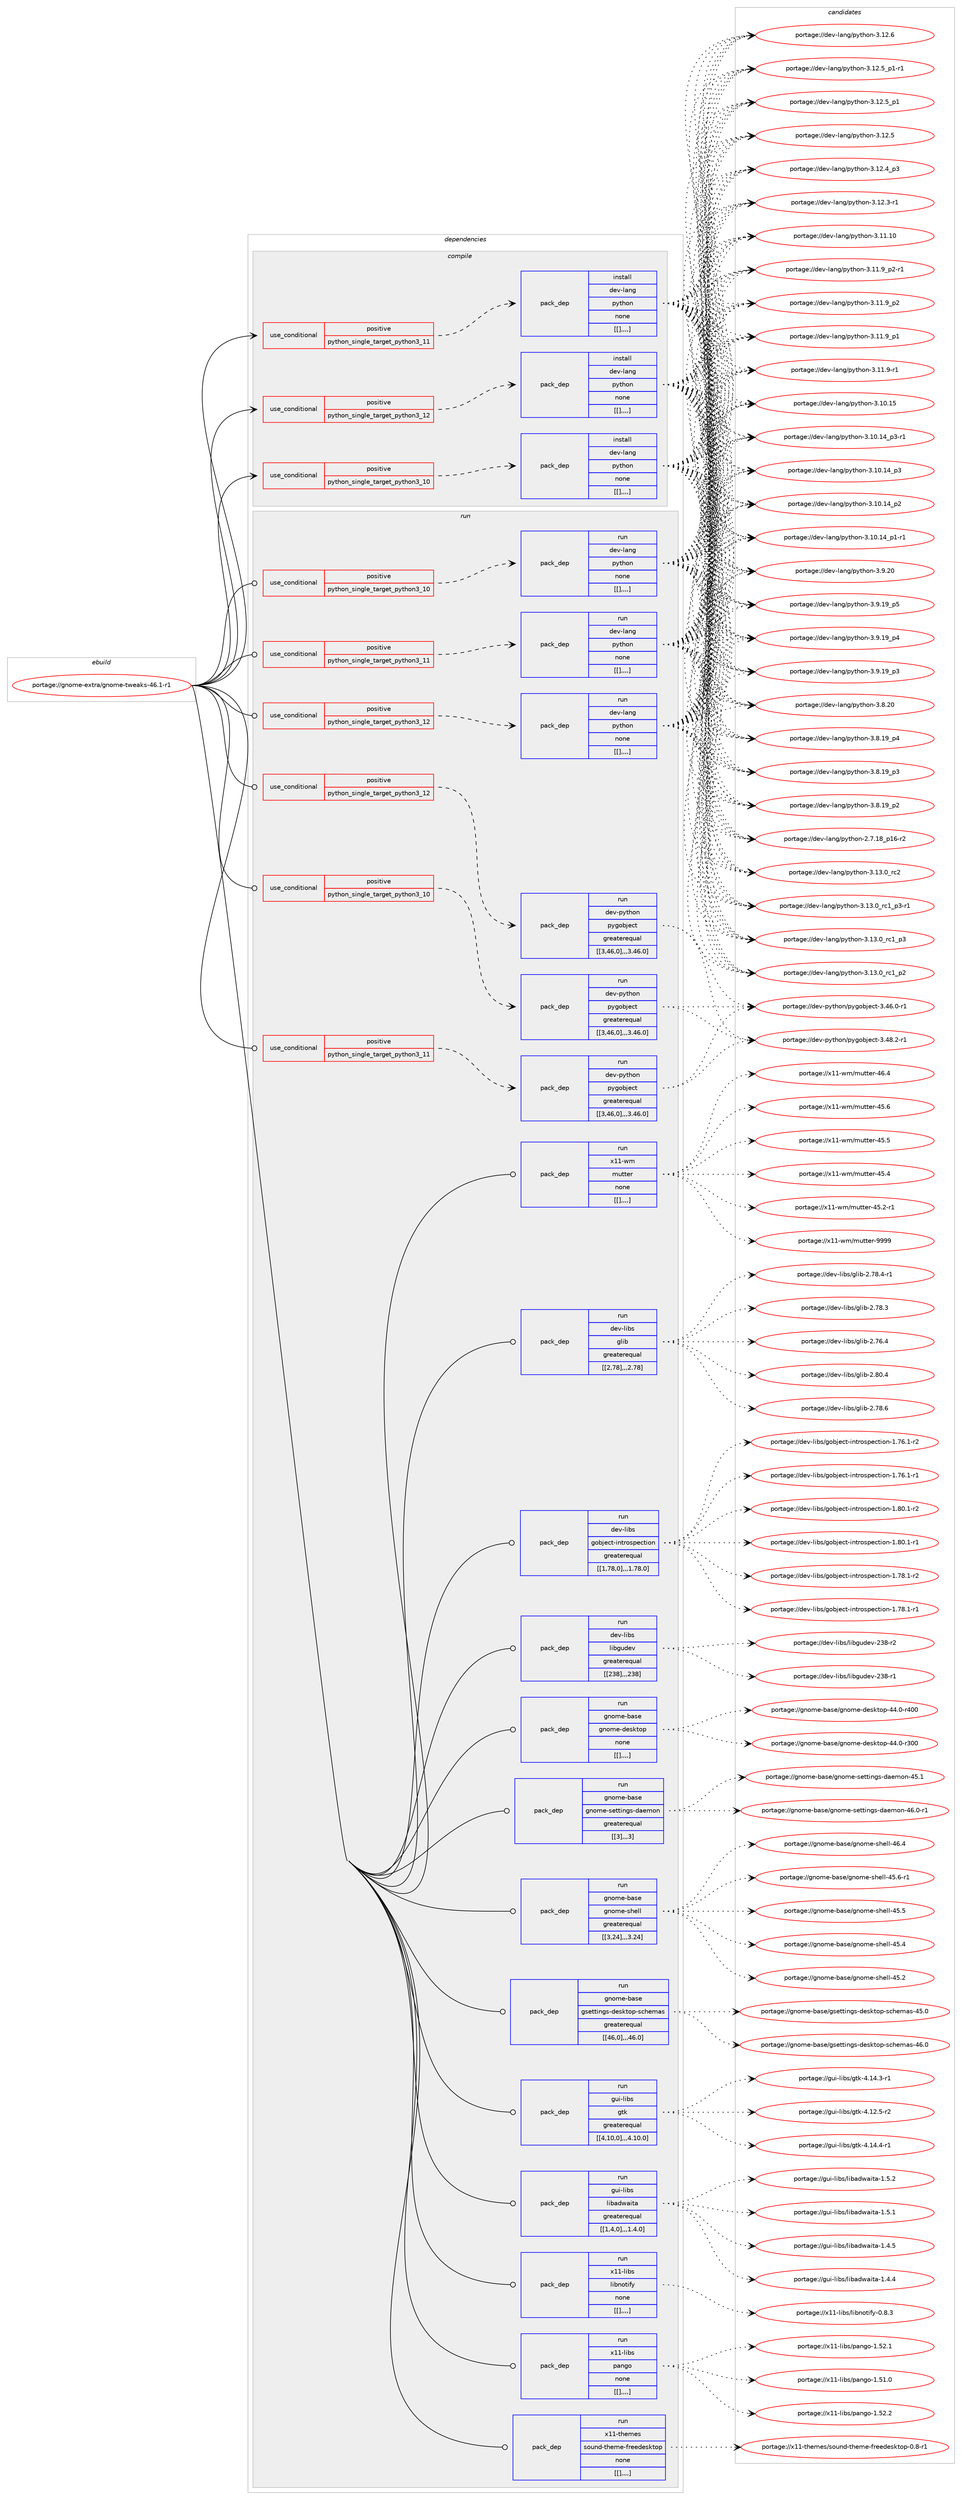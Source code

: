 digraph prolog {

# *************
# Graph options
# *************

newrank=true;
concentrate=true;
compound=true;
graph [rankdir=LR,fontname=Helvetica,fontsize=10,ranksep=1.5];#, ranksep=2.5, nodesep=0.2];
edge  [arrowhead=vee];
node  [fontname=Helvetica,fontsize=10];

# **********
# The ebuild
# **********

subgraph cluster_leftcol {
color=gray;
label=<<i>ebuild</i>>;
id [label="portage://gnome-extra/gnome-tweaks-46.1-r1", color=red, width=4, href="../gnome-extra/gnome-tweaks-46.1-r1.svg"];
}

# ****************
# The dependencies
# ****************

subgraph cluster_midcol {
color=gray;
label=<<i>dependencies</i>>;
subgraph cluster_compile {
fillcolor="#eeeeee";
style=filled;
label=<<i>compile</i>>;
subgraph cond67722 {
dependency244753 [label=<<TABLE BORDER="0" CELLBORDER="1" CELLSPACING="0" CELLPADDING="4"><TR><TD ROWSPAN="3" CELLPADDING="10">use_conditional</TD></TR><TR><TD>positive</TD></TR><TR><TD>python_single_target_python3_10</TD></TR></TABLE>>, shape=none, color=red];
subgraph pack175512 {
dependency244754 [label=<<TABLE BORDER="0" CELLBORDER="1" CELLSPACING="0" CELLPADDING="4" WIDTH="220"><TR><TD ROWSPAN="6" CELLPADDING="30">pack_dep</TD></TR><TR><TD WIDTH="110">install</TD></TR><TR><TD>dev-lang</TD></TR><TR><TD>python</TD></TR><TR><TD>none</TD></TR><TR><TD>[[],,,,]</TD></TR></TABLE>>, shape=none, color=blue];
}
dependency244753:e -> dependency244754:w [weight=20,style="dashed",arrowhead="vee"];
}
id:e -> dependency244753:w [weight=20,style="solid",arrowhead="vee"];
subgraph cond67723 {
dependency244755 [label=<<TABLE BORDER="0" CELLBORDER="1" CELLSPACING="0" CELLPADDING="4"><TR><TD ROWSPAN="3" CELLPADDING="10">use_conditional</TD></TR><TR><TD>positive</TD></TR><TR><TD>python_single_target_python3_11</TD></TR></TABLE>>, shape=none, color=red];
subgraph pack175513 {
dependency244756 [label=<<TABLE BORDER="0" CELLBORDER="1" CELLSPACING="0" CELLPADDING="4" WIDTH="220"><TR><TD ROWSPAN="6" CELLPADDING="30">pack_dep</TD></TR><TR><TD WIDTH="110">install</TD></TR><TR><TD>dev-lang</TD></TR><TR><TD>python</TD></TR><TR><TD>none</TD></TR><TR><TD>[[],,,,]</TD></TR></TABLE>>, shape=none, color=blue];
}
dependency244755:e -> dependency244756:w [weight=20,style="dashed",arrowhead="vee"];
}
id:e -> dependency244755:w [weight=20,style="solid",arrowhead="vee"];
subgraph cond67724 {
dependency244757 [label=<<TABLE BORDER="0" CELLBORDER="1" CELLSPACING="0" CELLPADDING="4"><TR><TD ROWSPAN="3" CELLPADDING="10">use_conditional</TD></TR><TR><TD>positive</TD></TR><TR><TD>python_single_target_python3_12</TD></TR></TABLE>>, shape=none, color=red];
subgraph pack175514 {
dependency244758 [label=<<TABLE BORDER="0" CELLBORDER="1" CELLSPACING="0" CELLPADDING="4" WIDTH="220"><TR><TD ROWSPAN="6" CELLPADDING="30">pack_dep</TD></TR><TR><TD WIDTH="110">install</TD></TR><TR><TD>dev-lang</TD></TR><TR><TD>python</TD></TR><TR><TD>none</TD></TR><TR><TD>[[],,,,]</TD></TR></TABLE>>, shape=none, color=blue];
}
dependency244757:e -> dependency244758:w [weight=20,style="dashed",arrowhead="vee"];
}
id:e -> dependency244757:w [weight=20,style="solid",arrowhead="vee"];
}
subgraph cluster_compileandrun {
fillcolor="#eeeeee";
style=filled;
label=<<i>compile and run</i>>;
}
subgraph cluster_run {
fillcolor="#eeeeee";
style=filled;
label=<<i>run</i>>;
subgraph cond67725 {
dependency244759 [label=<<TABLE BORDER="0" CELLBORDER="1" CELLSPACING="0" CELLPADDING="4"><TR><TD ROWSPAN="3" CELLPADDING="10">use_conditional</TD></TR><TR><TD>positive</TD></TR><TR><TD>python_single_target_python3_10</TD></TR></TABLE>>, shape=none, color=red];
subgraph pack175515 {
dependency244760 [label=<<TABLE BORDER="0" CELLBORDER="1" CELLSPACING="0" CELLPADDING="4" WIDTH="220"><TR><TD ROWSPAN="6" CELLPADDING="30">pack_dep</TD></TR><TR><TD WIDTH="110">run</TD></TR><TR><TD>dev-lang</TD></TR><TR><TD>python</TD></TR><TR><TD>none</TD></TR><TR><TD>[[],,,,]</TD></TR></TABLE>>, shape=none, color=blue];
}
dependency244759:e -> dependency244760:w [weight=20,style="dashed",arrowhead="vee"];
}
id:e -> dependency244759:w [weight=20,style="solid",arrowhead="odot"];
subgraph cond67726 {
dependency244761 [label=<<TABLE BORDER="0" CELLBORDER="1" CELLSPACING="0" CELLPADDING="4"><TR><TD ROWSPAN="3" CELLPADDING="10">use_conditional</TD></TR><TR><TD>positive</TD></TR><TR><TD>python_single_target_python3_10</TD></TR></TABLE>>, shape=none, color=red];
subgraph pack175516 {
dependency244762 [label=<<TABLE BORDER="0" CELLBORDER="1" CELLSPACING="0" CELLPADDING="4" WIDTH="220"><TR><TD ROWSPAN="6" CELLPADDING="30">pack_dep</TD></TR><TR><TD WIDTH="110">run</TD></TR><TR><TD>dev-python</TD></TR><TR><TD>pygobject</TD></TR><TR><TD>greaterequal</TD></TR><TR><TD>[[3,46,0],,,3.46.0]</TD></TR></TABLE>>, shape=none, color=blue];
}
dependency244761:e -> dependency244762:w [weight=20,style="dashed",arrowhead="vee"];
}
id:e -> dependency244761:w [weight=20,style="solid",arrowhead="odot"];
subgraph cond67727 {
dependency244763 [label=<<TABLE BORDER="0" CELLBORDER="1" CELLSPACING="0" CELLPADDING="4"><TR><TD ROWSPAN="3" CELLPADDING="10">use_conditional</TD></TR><TR><TD>positive</TD></TR><TR><TD>python_single_target_python3_11</TD></TR></TABLE>>, shape=none, color=red];
subgraph pack175517 {
dependency244764 [label=<<TABLE BORDER="0" CELLBORDER="1" CELLSPACING="0" CELLPADDING="4" WIDTH="220"><TR><TD ROWSPAN="6" CELLPADDING="30">pack_dep</TD></TR><TR><TD WIDTH="110">run</TD></TR><TR><TD>dev-lang</TD></TR><TR><TD>python</TD></TR><TR><TD>none</TD></TR><TR><TD>[[],,,,]</TD></TR></TABLE>>, shape=none, color=blue];
}
dependency244763:e -> dependency244764:w [weight=20,style="dashed",arrowhead="vee"];
}
id:e -> dependency244763:w [weight=20,style="solid",arrowhead="odot"];
subgraph cond67728 {
dependency244765 [label=<<TABLE BORDER="0" CELLBORDER="1" CELLSPACING="0" CELLPADDING="4"><TR><TD ROWSPAN="3" CELLPADDING="10">use_conditional</TD></TR><TR><TD>positive</TD></TR><TR><TD>python_single_target_python3_11</TD></TR></TABLE>>, shape=none, color=red];
subgraph pack175518 {
dependency244766 [label=<<TABLE BORDER="0" CELLBORDER="1" CELLSPACING="0" CELLPADDING="4" WIDTH="220"><TR><TD ROWSPAN="6" CELLPADDING="30">pack_dep</TD></TR><TR><TD WIDTH="110">run</TD></TR><TR><TD>dev-python</TD></TR><TR><TD>pygobject</TD></TR><TR><TD>greaterequal</TD></TR><TR><TD>[[3,46,0],,,3.46.0]</TD></TR></TABLE>>, shape=none, color=blue];
}
dependency244765:e -> dependency244766:w [weight=20,style="dashed",arrowhead="vee"];
}
id:e -> dependency244765:w [weight=20,style="solid",arrowhead="odot"];
subgraph cond67729 {
dependency244767 [label=<<TABLE BORDER="0" CELLBORDER="1" CELLSPACING="0" CELLPADDING="4"><TR><TD ROWSPAN="3" CELLPADDING="10">use_conditional</TD></TR><TR><TD>positive</TD></TR><TR><TD>python_single_target_python3_12</TD></TR></TABLE>>, shape=none, color=red];
subgraph pack175519 {
dependency244768 [label=<<TABLE BORDER="0" CELLBORDER="1" CELLSPACING="0" CELLPADDING="4" WIDTH="220"><TR><TD ROWSPAN="6" CELLPADDING="30">pack_dep</TD></TR><TR><TD WIDTH="110">run</TD></TR><TR><TD>dev-lang</TD></TR><TR><TD>python</TD></TR><TR><TD>none</TD></TR><TR><TD>[[],,,,]</TD></TR></TABLE>>, shape=none, color=blue];
}
dependency244767:e -> dependency244768:w [weight=20,style="dashed",arrowhead="vee"];
}
id:e -> dependency244767:w [weight=20,style="solid",arrowhead="odot"];
subgraph cond67730 {
dependency244769 [label=<<TABLE BORDER="0" CELLBORDER="1" CELLSPACING="0" CELLPADDING="4"><TR><TD ROWSPAN="3" CELLPADDING="10">use_conditional</TD></TR><TR><TD>positive</TD></TR><TR><TD>python_single_target_python3_12</TD></TR></TABLE>>, shape=none, color=red];
subgraph pack175520 {
dependency244770 [label=<<TABLE BORDER="0" CELLBORDER="1" CELLSPACING="0" CELLPADDING="4" WIDTH="220"><TR><TD ROWSPAN="6" CELLPADDING="30">pack_dep</TD></TR><TR><TD WIDTH="110">run</TD></TR><TR><TD>dev-python</TD></TR><TR><TD>pygobject</TD></TR><TR><TD>greaterequal</TD></TR><TR><TD>[[3,46,0],,,3.46.0]</TD></TR></TABLE>>, shape=none, color=blue];
}
dependency244769:e -> dependency244770:w [weight=20,style="dashed",arrowhead="vee"];
}
id:e -> dependency244769:w [weight=20,style="solid",arrowhead="odot"];
subgraph pack175521 {
dependency244771 [label=<<TABLE BORDER="0" CELLBORDER="1" CELLSPACING="0" CELLPADDING="4" WIDTH="220"><TR><TD ROWSPAN="6" CELLPADDING="30">pack_dep</TD></TR><TR><TD WIDTH="110">run</TD></TR><TR><TD>dev-libs</TD></TR><TR><TD>glib</TD></TR><TR><TD>greaterequal</TD></TR><TR><TD>[[2,78],,,2.78]</TD></TR></TABLE>>, shape=none, color=blue];
}
id:e -> dependency244771:w [weight=20,style="solid",arrowhead="odot"];
subgraph pack175522 {
dependency244772 [label=<<TABLE BORDER="0" CELLBORDER="1" CELLSPACING="0" CELLPADDING="4" WIDTH="220"><TR><TD ROWSPAN="6" CELLPADDING="30">pack_dep</TD></TR><TR><TD WIDTH="110">run</TD></TR><TR><TD>dev-libs</TD></TR><TR><TD>gobject-introspection</TD></TR><TR><TD>greaterequal</TD></TR><TR><TD>[[1,78,0],,,1.78.0]</TD></TR></TABLE>>, shape=none, color=blue];
}
id:e -> dependency244772:w [weight=20,style="solid",arrowhead="odot"];
subgraph pack175523 {
dependency244773 [label=<<TABLE BORDER="0" CELLBORDER="1" CELLSPACING="0" CELLPADDING="4" WIDTH="220"><TR><TD ROWSPAN="6" CELLPADDING="30">pack_dep</TD></TR><TR><TD WIDTH="110">run</TD></TR><TR><TD>dev-libs</TD></TR><TR><TD>libgudev</TD></TR><TR><TD>greaterequal</TD></TR><TR><TD>[[238],,,238]</TD></TR></TABLE>>, shape=none, color=blue];
}
id:e -> dependency244773:w [weight=20,style="solid",arrowhead="odot"];
subgraph pack175524 {
dependency244774 [label=<<TABLE BORDER="0" CELLBORDER="1" CELLSPACING="0" CELLPADDING="4" WIDTH="220"><TR><TD ROWSPAN="6" CELLPADDING="30">pack_dep</TD></TR><TR><TD WIDTH="110">run</TD></TR><TR><TD>gnome-base</TD></TR><TR><TD>gnome-desktop</TD></TR><TR><TD>none</TD></TR><TR><TD>[[],,,,]</TD></TR></TABLE>>, shape=none, color=blue];
}
id:e -> dependency244774:w [weight=20,style="solid",arrowhead="odot"];
subgraph pack175525 {
dependency244775 [label=<<TABLE BORDER="0" CELLBORDER="1" CELLSPACING="0" CELLPADDING="4" WIDTH="220"><TR><TD ROWSPAN="6" CELLPADDING="30">pack_dep</TD></TR><TR><TD WIDTH="110">run</TD></TR><TR><TD>gnome-base</TD></TR><TR><TD>gnome-settings-daemon</TD></TR><TR><TD>greaterequal</TD></TR><TR><TD>[[3],,,3]</TD></TR></TABLE>>, shape=none, color=blue];
}
id:e -> dependency244775:w [weight=20,style="solid",arrowhead="odot"];
subgraph pack175526 {
dependency244776 [label=<<TABLE BORDER="0" CELLBORDER="1" CELLSPACING="0" CELLPADDING="4" WIDTH="220"><TR><TD ROWSPAN="6" CELLPADDING="30">pack_dep</TD></TR><TR><TD WIDTH="110">run</TD></TR><TR><TD>gnome-base</TD></TR><TR><TD>gnome-shell</TD></TR><TR><TD>greaterequal</TD></TR><TR><TD>[[3,24],,,3.24]</TD></TR></TABLE>>, shape=none, color=blue];
}
id:e -> dependency244776:w [weight=20,style="solid",arrowhead="odot"];
subgraph pack175527 {
dependency244777 [label=<<TABLE BORDER="0" CELLBORDER="1" CELLSPACING="0" CELLPADDING="4" WIDTH="220"><TR><TD ROWSPAN="6" CELLPADDING="30">pack_dep</TD></TR><TR><TD WIDTH="110">run</TD></TR><TR><TD>gnome-base</TD></TR><TR><TD>gsettings-desktop-schemas</TD></TR><TR><TD>greaterequal</TD></TR><TR><TD>[[46,0],,,46.0]</TD></TR></TABLE>>, shape=none, color=blue];
}
id:e -> dependency244777:w [weight=20,style="solid",arrowhead="odot"];
subgraph pack175528 {
dependency244778 [label=<<TABLE BORDER="0" CELLBORDER="1" CELLSPACING="0" CELLPADDING="4" WIDTH="220"><TR><TD ROWSPAN="6" CELLPADDING="30">pack_dep</TD></TR><TR><TD WIDTH="110">run</TD></TR><TR><TD>gui-libs</TD></TR><TR><TD>gtk</TD></TR><TR><TD>greaterequal</TD></TR><TR><TD>[[4,10,0],,,4.10.0]</TD></TR></TABLE>>, shape=none, color=blue];
}
id:e -> dependency244778:w [weight=20,style="solid",arrowhead="odot"];
subgraph pack175529 {
dependency244779 [label=<<TABLE BORDER="0" CELLBORDER="1" CELLSPACING="0" CELLPADDING="4" WIDTH="220"><TR><TD ROWSPAN="6" CELLPADDING="30">pack_dep</TD></TR><TR><TD WIDTH="110">run</TD></TR><TR><TD>gui-libs</TD></TR><TR><TD>libadwaita</TD></TR><TR><TD>greaterequal</TD></TR><TR><TD>[[1,4,0],,,1.4.0]</TD></TR></TABLE>>, shape=none, color=blue];
}
id:e -> dependency244779:w [weight=20,style="solid",arrowhead="odot"];
subgraph pack175530 {
dependency244780 [label=<<TABLE BORDER="0" CELLBORDER="1" CELLSPACING="0" CELLPADDING="4" WIDTH="220"><TR><TD ROWSPAN="6" CELLPADDING="30">pack_dep</TD></TR><TR><TD WIDTH="110">run</TD></TR><TR><TD>x11-libs</TD></TR><TR><TD>libnotify</TD></TR><TR><TD>none</TD></TR><TR><TD>[[],,,,]</TD></TR></TABLE>>, shape=none, color=blue];
}
id:e -> dependency244780:w [weight=20,style="solid",arrowhead="odot"];
subgraph pack175531 {
dependency244781 [label=<<TABLE BORDER="0" CELLBORDER="1" CELLSPACING="0" CELLPADDING="4" WIDTH="220"><TR><TD ROWSPAN="6" CELLPADDING="30">pack_dep</TD></TR><TR><TD WIDTH="110">run</TD></TR><TR><TD>x11-libs</TD></TR><TR><TD>pango</TD></TR><TR><TD>none</TD></TR><TR><TD>[[],,,,]</TD></TR></TABLE>>, shape=none, color=blue];
}
id:e -> dependency244781:w [weight=20,style="solid",arrowhead="odot"];
subgraph pack175532 {
dependency244782 [label=<<TABLE BORDER="0" CELLBORDER="1" CELLSPACING="0" CELLPADDING="4" WIDTH="220"><TR><TD ROWSPAN="6" CELLPADDING="30">pack_dep</TD></TR><TR><TD WIDTH="110">run</TD></TR><TR><TD>x11-themes</TD></TR><TR><TD>sound-theme-freedesktop</TD></TR><TR><TD>none</TD></TR><TR><TD>[[],,,,]</TD></TR></TABLE>>, shape=none, color=blue];
}
id:e -> dependency244782:w [weight=20,style="solid",arrowhead="odot"];
subgraph pack175533 {
dependency244783 [label=<<TABLE BORDER="0" CELLBORDER="1" CELLSPACING="0" CELLPADDING="4" WIDTH="220"><TR><TD ROWSPAN="6" CELLPADDING="30">pack_dep</TD></TR><TR><TD WIDTH="110">run</TD></TR><TR><TD>x11-wm</TD></TR><TR><TD>mutter</TD></TR><TR><TD>none</TD></TR><TR><TD>[[],,,,]</TD></TR></TABLE>>, shape=none, color=blue];
}
id:e -> dependency244783:w [weight=20,style="solid",arrowhead="odot"];
}
}

# **************
# The candidates
# **************

subgraph cluster_choices {
rank=same;
color=gray;
label=<<i>candidates</i>>;

subgraph choice175512 {
color=black;
nodesep=1;
choice10010111845108971101034711212111610411111045514649514648951149950 [label="portage://dev-lang/python-3.13.0_rc2", color=red, width=4,href="../dev-lang/python-3.13.0_rc2.svg"];
choice1001011184510897110103471121211161041111104551464951464895114994995112514511449 [label="portage://dev-lang/python-3.13.0_rc1_p3-r1", color=red, width=4,href="../dev-lang/python-3.13.0_rc1_p3-r1.svg"];
choice100101118451089711010347112121116104111110455146495146489511499499511251 [label="portage://dev-lang/python-3.13.0_rc1_p3", color=red, width=4,href="../dev-lang/python-3.13.0_rc1_p3.svg"];
choice100101118451089711010347112121116104111110455146495146489511499499511250 [label="portage://dev-lang/python-3.13.0_rc1_p2", color=red, width=4,href="../dev-lang/python-3.13.0_rc1_p2.svg"];
choice10010111845108971101034711212111610411111045514649504654 [label="portage://dev-lang/python-3.12.6", color=red, width=4,href="../dev-lang/python-3.12.6.svg"];
choice1001011184510897110103471121211161041111104551464950465395112494511449 [label="portage://dev-lang/python-3.12.5_p1-r1", color=red, width=4,href="../dev-lang/python-3.12.5_p1-r1.svg"];
choice100101118451089711010347112121116104111110455146495046539511249 [label="portage://dev-lang/python-3.12.5_p1", color=red, width=4,href="../dev-lang/python-3.12.5_p1.svg"];
choice10010111845108971101034711212111610411111045514649504653 [label="portage://dev-lang/python-3.12.5", color=red, width=4,href="../dev-lang/python-3.12.5.svg"];
choice100101118451089711010347112121116104111110455146495046529511251 [label="portage://dev-lang/python-3.12.4_p3", color=red, width=4,href="../dev-lang/python-3.12.4_p3.svg"];
choice100101118451089711010347112121116104111110455146495046514511449 [label="portage://dev-lang/python-3.12.3-r1", color=red, width=4,href="../dev-lang/python-3.12.3-r1.svg"];
choice1001011184510897110103471121211161041111104551464949464948 [label="portage://dev-lang/python-3.11.10", color=red, width=4,href="../dev-lang/python-3.11.10.svg"];
choice1001011184510897110103471121211161041111104551464949465795112504511449 [label="portage://dev-lang/python-3.11.9_p2-r1", color=red, width=4,href="../dev-lang/python-3.11.9_p2-r1.svg"];
choice100101118451089711010347112121116104111110455146494946579511250 [label="portage://dev-lang/python-3.11.9_p2", color=red, width=4,href="../dev-lang/python-3.11.9_p2.svg"];
choice100101118451089711010347112121116104111110455146494946579511249 [label="portage://dev-lang/python-3.11.9_p1", color=red, width=4,href="../dev-lang/python-3.11.9_p1.svg"];
choice100101118451089711010347112121116104111110455146494946574511449 [label="portage://dev-lang/python-3.11.9-r1", color=red, width=4,href="../dev-lang/python-3.11.9-r1.svg"];
choice1001011184510897110103471121211161041111104551464948464953 [label="portage://dev-lang/python-3.10.15", color=red, width=4,href="../dev-lang/python-3.10.15.svg"];
choice100101118451089711010347112121116104111110455146494846495295112514511449 [label="portage://dev-lang/python-3.10.14_p3-r1", color=red, width=4,href="../dev-lang/python-3.10.14_p3-r1.svg"];
choice10010111845108971101034711212111610411111045514649484649529511251 [label="portage://dev-lang/python-3.10.14_p3", color=red, width=4,href="../dev-lang/python-3.10.14_p3.svg"];
choice10010111845108971101034711212111610411111045514649484649529511250 [label="portage://dev-lang/python-3.10.14_p2", color=red, width=4,href="../dev-lang/python-3.10.14_p2.svg"];
choice100101118451089711010347112121116104111110455146494846495295112494511449 [label="portage://dev-lang/python-3.10.14_p1-r1", color=red, width=4,href="../dev-lang/python-3.10.14_p1-r1.svg"];
choice10010111845108971101034711212111610411111045514657465048 [label="portage://dev-lang/python-3.9.20", color=red, width=4,href="../dev-lang/python-3.9.20.svg"];
choice100101118451089711010347112121116104111110455146574649579511253 [label="portage://dev-lang/python-3.9.19_p5", color=red, width=4,href="../dev-lang/python-3.9.19_p5.svg"];
choice100101118451089711010347112121116104111110455146574649579511252 [label="portage://dev-lang/python-3.9.19_p4", color=red, width=4,href="../dev-lang/python-3.9.19_p4.svg"];
choice100101118451089711010347112121116104111110455146574649579511251 [label="portage://dev-lang/python-3.9.19_p3", color=red, width=4,href="../dev-lang/python-3.9.19_p3.svg"];
choice10010111845108971101034711212111610411111045514656465048 [label="portage://dev-lang/python-3.8.20", color=red, width=4,href="../dev-lang/python-3.8.20.svg"];
choice100101118451089711010347112121116104111110455146564649579511252 [label="portage://dev-lang/python-3.8.19_p4", color=red, width=4,href="../dev-lang/python-3.8.19_p4.svg"];
choice100101118451089711010347112121116104111110455146564649579511251 [label="portage://dev-lang/python-3.8.19_p3", color=red, width=4,href="../dev-lang/python-3.8.19_p3.svg"];
choice100101118451089711010347112121116104111110455146564649579511250 [label="portage://dev-lang/python-3.8.19_p2", color=red, width=4,href="../dev-lang/python-3.8.19_p2.svg"];
choice100101118451089711010347112121116104111110455046554649569511249544511450 [label="portage://dev-lang/python-2.7.18_p16-r2", color=red, width=4,href="../dev-lang/python-2.7.18_p16-r2.svg"];
dependency244754:e -> choice10010111845108971101034711212111610411111045514649514648951149950:w [style=dotted,weight="100"];
dependency244754:e -> choice1001011184510897110103471121211161041111104551464951464895114994995112514511449:w [style=dotted,weight="100"];
dependency244754:e -> choice100101118451089711010347112121116104111110455146495146489511499499511251:w [style=dotted,weight="100"];
dependency244754:e -> choice100101118451089711010347112121116104111110455146495146489511499499511250:w [style=dotted,weight="100"];
dependency244754:e -> choice10010111845108971101034711212111610411111045514649504654:w [style=dotted,weight="100"];
dependency244754:e -> choice1001011184510897110103471121211161041111104551464950465395112494511449:w [style=dotted,weight="100"];
dependency244754:e -> choice100101118451089711010347112121116104111110455146495046539511249:w [style=dotted,weight="100"];
dependency244754:e -> choice10010111845108971101034711212111610411111045514649504653:w [style=dotted,weight="100"];
dependency244754:e -> choice100101118451089711010347112121116104111110455146495046529511251:w [style=dotted,weight="100"];
dependency244754:e -> choice100101118451089711010347112121116104111110455146495046514511449:w [style=dotted,weight="100"];
dependency244754:e -> choice1001011184510897110103471121211161041111104551464949464948:w [style=dotted,weight="100"];
dependency244754:e -> choice1001011184510897110103471121211161041111104551464949465795112504511449:w [style=dotted,weight="100"];
dependency244754:e -> choice100101118451089711010347112121116104111110455146494946579511250:w [style=dotted,weight="100"];
dependency244754:e -> choice100101118451089711010347112121116104111110455146494946579511249:w [style=dotted,weight="100"];
dependency244754:e -> choice100101118451089711010347112121116104111110455146494946574511449:w [style=dotted,weight="100"];
dependency244754:e -> choice1001011184510897110103471121211161041111104551464948464953:w [style=dotted,weight="100"];
dependency244754:e -> choice100101118451089711010347112121116104111110455146494846495295112514511449:w [style=dotted,weight="100"];
dependency244754:e -> choice10010111845108971101034711212111610411111045514649484649529511251:w [style=dotted,weight="100"];
dependency244754:e -> choice10010111845108971101034711212111610411111045514649484649529511250:w [style=dotted,weight="100"];
dependency244754:e -> choice100101118451089711010347112121116104111110455146494846495295112494511449:w [style=dotted,weight="100"];
dependency244754:e -> choice10010111845108971101034711212111610411111045514657465048:w [style=dotted,weight="100"];
dependency244754:e -> choice100101118451089711010347112121116104111110455146574649579511253:w [style=dotted,weight="100"];
dependency244754:e -> choice100101118451089711010347112121116104111110455146574649579511252:w [style=dotted,weight="100"];
dependency244754:e -> choice100101118451089711010347112121116104111110455146574649579511251:w [style=dotted,weight="100"];
dependency244754:e -> choice10010111845108971101034711212111610411111045514656465048:w [style=dotted,weight="100"];
dependency244754:e -> choice100101118451089711010347112121116104111110455146564649579511252:w [style=dotted,weight="100"];
dependency244754:e -> choice100101118451089711010347112121116104111110455146564649579511251:w [style=dotted,weight="100"];
dependency244754:e -> choice100101118451089711010347112121116104111110455146564649579511250:w [style=dotted,weight="100"];
dependency244754:e -> choice100101118451089711010347112121116104111110455046554649569511249544511450:w [style=dotted,weight="100"];
}
subgraph choice175513 {
color=black;
nodesep=1;
choice10010111845108971101034711212111610411111045514649514648951149950 [label="portage://dev-lang/python-3.13.0_rc2", color=red, width=4,href="../dev-lang/python-3.13.0_rc2.svg"];
choice1001011184510897110103471121211161041111104551464951464895114994995112514511449 [label="portage://dev-lang/python-3.13.0_rc1_p3-r1", color=red, width=4,href="../dev-lang/python-3.13.0_rc1_p3-r1.svg"];
choice100101118451089711010347112121116104111110455146495146489511499499511251 [label="portage://dev-lang/python-3.13.0_rc1_p3", color=red, width=4,href="../dev-lang/python-3.13.0_rc1_p3.svg"];
choice100101118451089711010347112121116104111110455146495146489511499499511250 [label="portage://dev-lang/python-3.13.0_rc1_p2", color=red, width=4,href="../dev-lang/python-3.13.0_rc1_p2.svg"];
choice10010111845108971101034711212111610411111045514649504654 [label="portage://dev-lang/python-3.12.6", color=red, width=4,href="../dev-lang/python-3.12.6.svg"];
choice1001011184510897110103471121211161041111104551464950465395112494511449 [label="portage://dev-lang/python-3.12.5_p1-r1", color=red, width=4,href="../dev-lang/python-3.12.5_p1-r1.svg"];
choice100101118451089711010347112121116104111110455146495046539511249 [label="portage://dev-lang/python-3.12.5_p1", color=red, width=4,href="../dev-lang/python-3.12.5_p1.svg"];
choice10010111845108971101034711212111610411111045514649504653 [label="portage://dev-lang/python-3.12.5", color=red, width=4,href="../dev-lang/python-3.12.5.svg"];
choice100101118451089711010347112121116104111110455146495046529511251 [label="portage://dev-lang/python-3.12.4_p3", color=red, width=4,href="../dev-lang/python-3.12.4_p3.svg"];
choice100101118451089711010347112121116104111110455146495046514511449 [label="portage://dev-lang/python-3.12.3-r1", color=red, width=4,href="../dev-lang/python-3.12.3-r1.svg"];
choice1001011184510897110103471121211161041111104551464949464948 [label="portage://dev-lang/python-3.11.10", color=red, width=4,href="../dev-lang/python-3.11.10.svg"];
choice1001011184510897110103471121211161041111104551464949465795112504511449 [label="portage://dev-lang/python-3.11.9_p2-r1", color=red, width=4,href="../dev-lang/python-3.11.9_p2-r1.svg"];
choice100101118451089711010347112121116104111110455146494946579511250 [label="portage://dev-lang/python-3.11.9_p2", color=red, width=4,href="../dev-lang/python-3.11.9_p2.svg"];
choice100101118451089711010347112121116104111110455146494946579511249 [label="portage://dev-lang/python-3.11.9_p1", color=red, width=4,href="../dev-lang/python-3.11.9_p1.svg"];
choice100101118451089711010347112121116104111110455146494946574511449 [label="portage://dev-lang/python-3.11.9-r1", color=red, width=4,href="../dev-lang/python-3.11.9-r1.svg"];
choice1001011184510897110103471121211161041111104551464948464953 [label="portage://dev-lang/python-3.10.15", color=red, width=4,href="../dev-lang/python-3.10.15.svg"];
choice100101118451089711010347112121116104111110455146494846495295112514511449 [label="portage://dev-lang/python-3.10.14_p3-r1", color=red, width=4,href="../dev-lang/python-3.10.14_p3-r1.svg"];
choice10010111845108971101034711212111610411111045514649484649529511251 [label="portage://dev-lang/python-3.10.14_p3", color=red, width=4,href="../dev-lang/python-3.10.14_p3.svg"];
choice10010111845108971101034711212111610411111045514649484649529511250 [label="portage://dev-lang/python-3.10.14_p2", color=red, width=4,href="../dev-lang/python-3.10.14_p2.svg"];
choice100101118451089711010347112121116104111110455146494846495295112494511449 [label="portage://dev-lang/python-3.10.14_p1-r1", color=red, width=4,href="../dev-lang/python-3.10.14_p1-r1.svg"];
choice10010111845108971101034711212111610411111045514657465048 [label="portage://dev-lang/python-3.9.20", color=red, width=4,href="../dev-lang/python-3.9.20.svg"];
choice100101118451089711010347112121116104111110455146574649579511253 [label="portage://dev-lang/python-3.9.19_p5", color=red, width=4,href="../dev-lang/python-3.9.19_p5.svg"];
choice100101118451089711010347112121116104111110455146574649579511252 [label="portage://dev-lang/python-3.9.19_p4", color=red, width=4,href="../dev-lang/python-3.9.19_p4.svg"];
choice100101118451089711010347112121116104111110455146574649579511251 [label="portage://dev-lang/python-3.9.19_p3", color=red, width=4,href="../dev-lang/python-3.9.19_p3.svg"];
choice10010111845108971101034711212111610411111045514656465048 [label="portage://dev-lang/python-3.8.20", color=red, width=4,href="../dev-lang/python-3.8.20.svg"];
choice100101118451089711010347112121116104111110455146564649579511252 [label="portage://dev-lang/python-3.8.19_p4", color=red, width=4,href="../dev-lang/python-3.8.19_p4.svg"];
choice100101118451089711010347112121116104111110455146564649579511251 [label="portage://dev-lang/python-3.8.19_p3", color=red, width=4,href="../dev-lang/python-3.8.19_p3.svg"];
choice100101118451089711010347112121116104111110455146564649579511250 [label="portage://dev-lang/python-3.8.19_p2", color=red, width=4,href="../dev-lang/python-3.8.19_p2.svg"];
choice100101118451089711010347112121116104111110455046554649569511249544511450 [label="portage://dev-lang/python-2.7.18_p16-r2", color=red, width=4,href="../dev-lang/python-2.7.18_p16-r2.svg"];
dependency244756:e -> choice10010111845108971101034711212111610411111045514649514648951149950:w [style=dotted,weight="100"];
dependency244756:e -> choice1001011184510897110103471121211161041111104551464951464895114994995112514511449:w [style=dotted,weight="100"];
dependency244756:e -> choice100101118451089711010347112121116104111110455146495146489511499499511251:w [style=dotted,weight="100"];
dependency244756:e -> choice100101118451089711010347112121116104111110455146495146489511499499511250:w [style=dotted,weight="100"];
dependency244756:e -> choice10010111845108971101034711212111610411111045514649504654:w [style=dotted,weight="100"];
dependency244756:e -> choice1001011184510897110103471121211161041111104551464950465395112494511449:w [style=dotted,weight="100"];
dependency244756:e -> choice100101118451089711010347112121116104111110455146495046539511249:w [style=dotted,weight="100"];
dependency244756:e -> choice10010111845108971101034711212111610411111045514649504653:w [style=dotted,weight="100"];
dependency244756:e -> choice100101118451089711010347112121116104111110455146495046529511251:w [style=dotted,weight="100"];
dependency244756:e -> choice100101118451089711010347112121116104111110455146495046514511449:w [style=dotted,weight="100"];
dependency244756:e -> choice1001011184510897110103471121211161041111104551464949464948:w [style=dotted,weight="100"];
dependency244756:e -> choice1001011184510897110103471121211161041111104551464949465795112504511449:w [style=dotted,weight="100"];
dependency244756:e -> choice100101118451089711010347112121116104111110455146494946579511250:w [style=dotted,weight="100"];
dependency244756:e -> choice100101118451089711010347112121116104111110455146494946579511249:w [style=dotted,weight="100"];
dependency244756:e -> choice100101118451089711010347112121116104111110455146494946574511449:w [style=dotted,weight="100"];
dependency244756:e -> choice1001011184510897110103471121211161041111104551464948464953:w [style=dotted,weight="100"];
dependency244756:e -> choice100101118451089711010347112121116104111110455146494846495295112514511449:w [style=dotted,weight="100"];
dependency244756:e -> choice10010111845108971101034711212111610411111045514649484649529511251:w [style=dotted,weight="100"];
dependency244756:e -> choice10010111845108971101034711212111610411111045514649484649529511250:w [style=dotted,weight="100"];
dependency244756:e -> choice100101118451089711010347112121116104111110455146494846495295112494511449:w [style=dotted,weight="100"];
dependency244756:e -> choice10010111845108971101034711212111610411111045514657465048:w [style=dotted,weight="100"];
dependency244756:e -> choice100101118451089711010347112121116104111110455146574649579511253:w [style=dotted,weight="100"];
dependency244756:e -> choice100101118451089711010347112121116104111110455146574649579511252:w [style=dotted,weight="100"];
dependency244756:e -> choice100101118451089711010347112121116104111110455146574649579511251:w [style=dotted,weight="100"];
dependency244756:e -> choice10010111845108971101034711212111610411111045514656465048:w [style=dotted,weight="100"];
dependency244756:e -> choice100101118451089711010347112121116104111110455146564649579511252:w [style=dotted,weight="100"];
dependency244756:e -> choice100101118451089711010347112121116104111110455146564649579511251:w [style=dotted,weight="100"];
dependency244756:e -> choice100101118451089711010347112121116104111110455146564649579511250:w [style=dotted,weight="100"];
dependency244756:e -> choice100101118451089711010347112121116104111110455046554649569511249544511450:w [style=dotted,weight="100"];
}
subgraph choice175514 {
color=black;
nodesep=1;
choice10010111845108971101034711212111610411111045514649514648951149950 [label="portage://dev-lang/python-3.13.0_rc2", color=red, width=4,href="../dev-lang/python-3.13.0_rc2.svg"];
choice1001011184510897110103471121211161041111104551464951464895114994995112514511449 [label="portage://dev-lang/python-3.13.0_rc1_p3-r1", color=red, width=4,href="../dev-lang/python-3.13.0_rc1_p3-r1.svg"];
choice100101118451089711010347112121116104111110455146495146489511499499511251 [label="portage://dev-lang/python-3.13.0_rc1_p3", color=red, width=4,href="../dev-lang/python-3.13.0_rc1_p3.svg"];
choice100101118451089711010347112121116104111110455146495146489511499499511250 [label="portage://dev-lang/python-3.13.0_rc1_p2", color=red, width=4,href="../dev-lang/python-3.13.0_rc1_p2.svg"];
choice10010111845108971101034711212111610411111045514649504654 [label="portage://dev-lang/python-3.12.6", color=red, width=4,href="../dev-lang/python-3.12.6.svg"];
choice1001011184510897110103471121211161041111104551464950465395112494511449 [label="portage://dev-lang/python-3.12.5_p1-r1", color=red, width=4,href="../dev-lang/python-3.12.5_p1-r1.svg"];
choice100101118451089711010347112121116104111110455146495046539511249 [label="portage://dev-lang/python-3.12.5_p1", color=red, width=4,href="../dev-lang/python-3.12.5_p1.svg"];
choice10010111845108971101034711212111610411111045514649504653 [label="portage://dev-lang/python-3.12.5", color=red, width=4,href="../dev-lang/python-3.12.5.svg"];
choice100101118451089711010347112121116104111110455146495046529511251 [label="portage://dev-lang/python-3.12.4_p3", color=red, width=4,href="../dev-lang/python-3.12.4_p3.svg"];
choice100101118451089711010347112121116104111110455146495046514511449 [label="portage://dev-lang/python-3.12.3-r1", color=red, width=4,href="../dev-lang/python-3.12.3-r1.svg"];
choice1001011184510897110103471121211161041111104551464949464948 [label="portage://dev-lang/python-3.11.10", color=red, width=4,href="../dev-lang/python-3.11.10.svg"];
choice1001011184510897110103471121211161041111104551464949465795112504511449 [label="portage://dev-lang/python-3.11.9_p2-r1", color=red, width=4,href="../dev-lang/python-3.11.9_p2-r1.svg"];
choice100101118451089711010347112121116104111110455146494946579511250 [label="portage://dev-lang/python-3.11.9_p2", color=red, width=4,href="../dev-lang/python-3.11.9_p2.svg"];
choice100101118451089711010347112121116104111110455146494946579511249 [label="portage://dev-lang/python-3.11.9_p1", color=red, width=4,href="../dev-lang/python-3.11.9_p1.svg"];
choice100101118451089711010347112121116104111110455146494946574511449 [label="portage://dev-lang/python-3.11.9-r1", color=red, width=4,href="../dev-lang/python-3.11.9-r1.svg"];
choice1001011184510897110103471121211161041111104551464948464953 [label="portage://dev-lang/python-3.10.15", color=red, width=4,href="../dev-lang/python-3.10.15.svg"];
choice100101118451089711010347112121116104111110455146494846495295112514511449 [label="portage://dev-lang/python-3.10.14_p3-r1", color=red, width=4,href="../dev-lang/python-3.10.14_p3-r1.svg"];
choice10010111845108971101034711212111610411111045514649484649529511251 [label="portage://dev-lang/python-3.10.14_p3", color=red, width=4,href="../dev-lang/python-3.10.14_p3.svg"];
choice10010111845108971101034711212111610411111045514649484649529511250 [label="portage://dev-lang/python-3.10.14_p2", color=red, width=4,href="../dev-lang/python-3.10.14_p2.svg"];
choice100101118451089711010347112121116104111110455146494846495295112494511449 [label="portage://dev-lang/python-3.10.14_p1-r1", color=red, width=4,href="../dev-lang/python-3.10.14_p1-r1.svg"];
choice10010111845108971101034711212111610411111045514657465048 [label="portage://dev-lang/python-3.9.20", color=red, width=4,href="../dev-lang/python-3.9.20.svg"];
choice100101118451089711010347112121116104111110455146574649579511253 [label="portage://dev-lang/python-3.9.19_p5", color=red, width=4,href="../dev-lang/python-3.9.19_p5.svg"];
choice100101118451089711010347112121116104111110455146574649579511252 [label="portage://dev-lang/python-3.9.19_p4", color=red, width=4,href="../dev-lang/python-3.9.19_p4.svg"];
choice100101118451089711010347112121116104111110455146574649579511251 [label="portage://dev-lang/python-3.9.19_p3", color=red, width=4,href="../dev-lang/python-3.9.19_p3.svg"];
choice10010111845108971101034711212111610411111045514656465048 [label="portage://dev-lang/python-3.8.20", color=red, width=4,href="../dev-lang/python-3.8.20.svg"];
choice100101118451089711010347112121116104111110455146564649579511252 [label="portage://dev-lang/python-3.8.19_p4", color=red, width=4,href="../dev-lang/python-3.8.19_p4.svg"];
choice100101118451089711010347112121116104111110455146564649579511251 [label="portage://dev-lang/python-3.8.19_p3", color=red, width=4,href="../dev-lang/python-3.8.19_p3.svg"];
choice100101118451089711010347112121116104111110455146564649579511250 [label="portage://dev-lang/python-3.8.19_p2", color=red, width=4,href="../dev-lang/python-3.8.19_p2.svg"];
choice100101118451089711010347112121116104111110455046554649569511249544511450 [label="portage://dev-lang/python-2.7.18_p16-r2", color=red, width=4,href="../dev-lang/python-2.7.18_p16-r2.svg"];
dependency244758:e -> choice10010111845108971101034711212111610411111045514649514648951149950:w [style=dotted,weight="100"];
dependency244758:e -> choice1001011184510897110103471121211161041111104551464951464895114994995112514511449:w [style=dotted,weight="100"];
dependency244758:e -> choice100101118451089711010347112121116104111110455146495146489511499499511251:w [style=dotted,weight="100"];
dependency244758:e -> choice100101118451089711010347112121116104111110455146495146489511499499511250:w [style=dotted,weight="100"];
dependency244758:e -> choice10010111845108971101034711212111610411111045514649504654:w [style=dotted,weight="100"];
dependency244758:e -> choice1001011184510897110103471121211161041111104551464950465395112494511449:w [style=dotted,weight="100"];
dependency244758:e -> choice100101118451089711010347112121116104111110455146495046539511249:w [style=dotted,weight="100"];
dependency244758:e -> choice10010111845108971101034711212111610411111045514649504653:w [style=dotted,weight="100"];
dependency244758:e -> choice100101118451089711010347112121116104111110455146495046529511251:w [style=dotted,weight="100"];
dependency244758:e -> choice100101118451089711010347112121116104111110455146495046514511449:w [style=dotted,weight="100"];
dependency244758:e -> choice1001011184510897110103471121211161041111104551464949464948:w [style=dotted,weight="100"];
dependency244758:e -> choice1001011184510897110103471121211161041111104551464949465795112504511449:w [style=dotted,weight="100"];
dependency244758:e -> choice100101118451089711010347112121116104111110455146494946579511250:w [style=dotted,weight="100"];
dependency244758:e -> choice100101118451089711010347112121116104111110455146494946579511249:w [style=dotted,weight="100"];
dependency244758:e -> choice100101118451089711010347112121116104111110455146494946574511449:w [style=dotted,weight="100"];
dependency244758:e -> choice1001011184510897110103471121211161041111104551464948464953:w [style=dotted,weight="100"];
dependency244758:e -> choice100101118451089711010347112121116104111110455146494846495295112514511449:w [style=dotted,weight="100"];
dependency244758:e -> choice10010111845108971101034711212111610411111045514649484649529511251:w [style=dotted,weight="100"];
dependency244758:e -> choice10010111845108971101034711212111610411111045514649484649529511250:w [style=dotted,weight="100"];
dependency244758:e -> choice100101118451089711010347112121116104111110455146494846495295112494511449:w [style=dotted,weight="100"];
dependency244758:e -> choice10010111845108971101034711212111610411111045514657465048:w [style=dotted,weight="100"];
dependency244758:e -> choice100101118451089711010347112121116104111110455146574649579511253:w [style=dotted,weight="100"];
dependency244758:e -> choice100101118451089711010347112121116104111110455146574649579511252:w [style=dotted,weight="100"];
dependency244758:e -> choice100101118451089711010347112121116104111110455146574649579511251:w [style=dotted,weight="100"];
dependency244758:e -> choice10010111845108971101034711212111610411111045514656465048:w [style=dotted,weight="100"];
dependency244758:e -> choice100101118451089711010347112121116104111110455146564649579511252:w [style=dotted,weight="100"];
dependency244758:e -> choice100101118451089711010347112121116104111110455146564649579511251:w [style=dotted,weight="100"];
dependency244758:e -> choice100101118451089711010347112121116104111110455146564649579511250:w [style=dotted,weight="100"];
dependency244758:e -> choice100101118451089711010347112121116104111110455046554649569511249544511450:w [style=dotted,weight="100"];
}
subgraph choice175515 {
color=black;
nodesep=1;
choice10010111845108971101034711212111610411111045514649514648951149950 [label="portage://dev-lang/python-3.13.0_rc2", color=red, width=4,href="../dev-lang/python-3.13.0_rc2.svg"];
choice1001011184510897110103471121211161041111104551464951464895114994995112514511449 [label="portage://dev-lang/python-3.13.0_rc1_p3-r1", color=red, width=4,href="../dev-lang/python-3.13.0_rc1_p3-r1.svg"];
choice100101118451089711010347112121116104111110455146495146489511499499511251 [label="portage://dev-lang/python-3.13.0_rc1_p3", color=red, width=4,href="../dev-lang/python-3.13.0_rc1_p3.svg"];
choice100101118451089711010347112121116104111110455146495146489511499499511250 [label="portage://dev-lang/python-3.13.0_rc1_p2", color=red, width=4,href="../dev-lang/python-3.13.0_rc1_p2.svg"];
choice10010111845108971101034711212111610411111045514649504654 [label="portage://dev-lang/python-3.12.6", color=red, width=4,href="../dev-lang/python-3.12.6.svg"];
choice1001011184510897110103471121211161041111104551464950465395112494511449 [label="portage://dev-lang/python-3.12.5_p1-r1", color=red, width=4,href="../dev-lang/python-3.12.5_p1-r1.svg"];
choice100101118451089711010347112121116104111110455146495046539511249 [label="portage://dev-lang/python-3.12.5_p1", color=red, width=4,href="../dev-lang/python-3.12.5_p1.svg"];
choice10010111845108971101034711212111610411111045514649504653 [label="portage://dev-lang/python-3.12.5", color=red, width=4,href="../dev-lang/python-3.12.5.svg"];
choice100101118451089711010347112121116104111110455146495046529511251 [label="portage://dev-lang/python-3.12.4_p3", color=red, width=4,href="../dev-lang/python-3.12.4_p3.svg"];
choice100101118451089711010347112121116104111110455146495046514511449 [label="portage://dev-lang/python-3.12.3-r1", color=red, width=4,href="../dev-lang/python-3.12.3-r1.svg"];
choice1001011184510897110103471121211161041111104551464949464948 [label="portage://dev-lang/python-3.11.10", color=red, width=4,href="../dev-lang/python-3.11.10.svg"];
choice1001011184510897110103471121211161041111104551464949465795112504511449 [label="portage://dev-lang/python-3.11.9_p2-r1", color=red, width=4,href="../dev-lang/python-3.11.9_p2-r1.svg"];
choice100101118451089711010347112121116104111110455146494946579511250 [label="portage://dev-lang/python-3.11.9_p2", color=red, width=4,href="../dev-lang/python-3.11.9_p2.svg"];
choice100101118451089711010347112121116104111110455146494946579511249 [label="portage://dev-lang/python-3.11.9_p1", color=red, width=4,href="../dev-lang/python-3.11.9_p1.svg"];
choice100101118451089711010347112121116104111110455146494946574511449 [label="portage://dev-lang/python-3.11.9-r1", color=red, width=4,href="../dev-lang/python-3.11.9-r1.svg"];
choice1001011184510897110103471121211161041111104551464948464953 [label="portage://dev-lang/python-3.10.15", color=red, width=4,href="../dev-lang/python-3.10.15.svg"];
choice100101118451089711010347112121116104111110455146494846495295112514511449 [label="portage://dev-lang/python-3.10.14_p3-r1", color=red, width=4,href="../dev-lang/python-3.10.14_p3-r1.svg"];
choice10010111845108971101034711212111610411111045514649484649529511251 [label="portage://dev-lang/python-3.10.14_p3", color=red, width=4,href="../dev-lang/python-3.10.14_p3.svg"];
choice10010111845108971101034711212111610411111045514649484649529511250 [label="portage://dev-lang/python-3.10.14_p2", color=red, width=4,href="../dev-lang/python-3.10.14_p2.svg"];
choice100101118451089711010347112121116104111110455146494846495295112494511449 [label="portage://dev-lang/python-3.10.14_p1-r1", color=red, width=4,href="../dev-lang/python-3.10.14_p1-r1.svg"];
choice10010111845108971101034711212111610411111045514657465048 [label="portage://dev-lang/python-3.9.20", color=red, width=4,href="../dev-lang/python-3.9.20.svg"];
choice100101118451089711010347112121116104111110455146574649579511253 [label="portage://dev-lang/python-3.9.19_p5", color=red, width=4,href="../dev-lang/python-3.9.19_p5.svg"];
choice100101118451089711010347112121116104111110455146574649579511252 [label="portage://dev-lang/python-3.9.19_p4", color=red, width=4,href="../dev-lang/python-3.9.19_p4.svg"];
choice100101118451089711010347112121116104111110455146574649579511251 [label="portage://dev-lang/python-3.9.19_p3", color=red, width=4,href="../dev-lang/python-3.9.19_p3.svg"];
choice10010111845108971101034711212111610411111045514656465048 [label="portage://dev-lang/python-3.8.20", color=red, width=4,href="../dev-lang/python-3.8.20.svg"];
choice100101118451089711010347112121116104111110455146564649579511252 [label="portage://dev-lang/python-3.8.19_p4", color=red, width=4,href="../dev-lang/python-3.8.19_p4.svg"];
choice100101118451089711010347112121116104111110455146564649579511251 [label="portage://dev-lang/python-3.8.19_p3", color=red, width=4,href="../dev-lang/python-3.8.19_p3.svg"];
choice100101118451089711010347112121116104111110455146564649579511250 [label="portage://dev-lang/python-3.8.19_p2", color=red, width=4,href="../dev-lang/python-3.8.19_p2.svg"];
choice100101118451089711010347112121116104111110455046554649569511249544511450 [label="portage://dev-lang/python-2.7.18_p16-r2", color=red, width=4,href="../dev-lang/python-2.7.18_p16-r2.svg"];
dependency244760:e -> choice10010111845108971101034711212111610411111045514649514648951149950:w [style=dotted,weight="100"];
dependency244760:e -> choice1001011184510897110103471121211161041111104551464951464895114994995112514511449:w [style=dotted,weight="100"];
dependency244760:e -> choice100101118451089711010347112121116104111110455146495146489511499499511251:w [style=dotted,weight="100"];
dependency244760:e -> choice100101118451089711010347112121116104111110455146495146489511499499511250:w [style=dotted,weight="100"];
dependency244760:e -> choice10010111845108971101034711212111610411111045514649504654:w [style=dotted,weight="100"];
dependency244760:e -> choice1001011184510897110103471121211161041111104551464950465395112494511449:w [style=dotted,weight="100"];
dependency244760:e -> choice100101118451089711010347112121116104111110455146495046539511249:w [style=dotted,weight="100"];
dependency244760:e -> choice10010111845108971101034711212111610411111045514649504653:w [style=dotted,weight="100"];
dependency244760:e -> choice100101118451089711010347112121116104111110455146495046529511251:w [style=dotted,weight="100"];
dependency244760:e -> choice100101118451089711010347112121116104111110455146495046514511449:w [style=dotted,weight="100"];
dependency244760:e -> choice1001011184510897110103471121211161041111104551464949464948:w [style=dotted,weight="100"];
dependency244760:e -> choice1001011184510897110103471121211161041111104551464949465795112504511449:w [style=dotted,weight="100"];
dependency244760:e -> choice100101118451089711010347112121116104111110455146494946579511250:w [style=dotted,weight="100"];
dependency244760:e -> choice100101118451089711010347112121116104111110455146494946579511249:w [style=dotted,weight="100"];
dependency244760:e -> choice100101118451089711010347112121116104111110455146494946574511449:w [style=dotted,weight="100"];
dependency244760:e -> choice1001011184510897110103471121211161041111104551464948464953:w [style=dotted,weight="100"];
dependency244760:e -> choice100101118451089711010347112121116104111110455146494846495295112514511449:w [style=dotted,weight="100"];
dependency244760:e -> choice10010111845108971101034711212111610411111045514649484649529511251:w [style=dotted,weight="100"];
dependency244760:e -> choice10010111845108971101034711212111610411111045514649484649529511250:w [style=dotted,weight="100"];
dependency244760:e -> choice100101118451089711010347112121116104111110455146494846495295112494511449:w [style=dotted,weight="100"];
dependency244760:e -> choice10010111845108971101034711212111610411111045514657465048:w [style=dotted,weight="100"];
dependency244760:e -> choice100101118451089711010347112121116104111110455146574649579511253:w [style=dotted,weight="100"];
dependency244760:e -> choice100101118451089711010347112121116104111110455146574649579511252:w [style=dotted,weight="100"];
dependency244760:e -> choice100101118451089711010347112121116104111110455146574649579511251:w [style=dotted,weight="100"];
dependency244760:e -> choice10010111845108971101034711212111610411111045514656465048:w [style=dotted,weight="100"];
dependency244760:e -> choice100101118451089711010347112121116104111110455146564649579511252:w [style=dotted,weight="100"];
dependency244760:e -> choice100101118451089711010347112121116104111110455146564649579511251:w [style=dotted,weight="100"];
dependency244760:e -> choice100101118451089711010347112121116104111110455146564649579511250:w [style=dotted,weight="100"];
dependency244760:e -> choice100101118451089711010347112121116104111110455046554649569511249544511450:w [style=dotted,weight="100"];
}
subgraph choice175516 {
color=black;
nodesep=1;
choice10010111845112121116104111110471121211031119810610199116455146525646504511449 [label="portage://dev-python/pygobject-3.48.2-r1", color=red, width=4,href="../dev-python/pygobject-3.48.2-r1.svg"];
choice10010111845112121116104111110471121211031119810610199116455146525446484511449 [label="portage://dev-python/pygobject-3.46.0-r1", color=red, width=4,href="../dev-python/pygobject-3.46.0-r1.svg"];
dependency244762:e -> choice10010111845112121116104111110471121211031119810610199116455146525646504511449:w [style=dotted,weight="100"];
dependency244762:e -> choice10010111845112121116104111110471121211031119810610199116455146525446484511449:w [style=dotted,weight="100"];
}
subgraph choice175517 {
color=black;
nodesep=1;
choice10010111845108971101034711212111610411111045514649514648951149950 [label="portage://dev-lang/python-3.13.0_rc2", color=red, width=4,href="../dev-lang/python-3.13.0_rc2.svg"];
choice1001011184510897110103471121211161041111104551464951464895114994995112514511449 [label="portage://dev-lang/python-3.13.0_rc1_p3-r1", color=red, width=4,href="../dev-lang/python-3.13.0_rc1_p3-r1.svg"];
choice100101118451089711010347112121116104111110455146495146489511499499511251 [label="portage://dev-lang/python-3.13.0_rc1_p3", color=red, width=4,href="../dev-lang/python-3.13.0_rc1_p3.svg"];
choice100101118451089711010347112121116104111110455146495146489511499499511250 [label="portage://dev-lang/python-3.13.0_rc1_p2", color=red, width=4,href="../dev-lang/python-3.13.0_rc1_p2.svg"];
choice10010111845108971101034711212111610411111045514649504654 [label="portage://dev-lang/python-3.12.6", color=red, width=4,href="../dev-lang/python-3.12.6.svg"];
choice1001011184510897110103471121211161041111104551464950465395112494511449 [label="portage://dev-lang/python-3.12.5_p1-r1", color=red, width=4,href="../dev-lang/python-3.12.5_p1-r1.svg"];
choice100101118451089711010347112121116104111110455146495046539511249 [label="portage://dev-lang/python-3.12.5_p1", color=red, width=4,href="../dev-lang/python-3.12.5_p1.svg"];
choice10010111845108971101034711212111610411111045514649504653 [label="portage://dev-lang/python-3.12.5", color=red, width=4,href="../dev-lang/python-3.12.5.svg"];
choice100101118451089711010347112121116104111110455146495046529511251 [label="portage://dev-lang/python-3.12.4_p3", color=red, width=4,href="../dev-lang/python-3.12.4_p3.svg"];
choice100101118451089711010347112121116104111110455146495046514511449 [label="portage://dev-lang/python-3.12.3-r1", color=red, width=4,href="../dev-lang/python-3.12.3-r1.svg"];
choice1001011184510897110103471121211161041111104551464949464948 [label="portage://dev-lang/python-3.11.10", color=red, width=4,href="../dev-lang/python-3.11.10.svg"];
choice1001011184510897110103471121211161041111104551464949465795112504511449 [label="portage://dev-lang/python-3.11.9_p2-r1", color=red, width=4,href="../dev-lang/python-3.11.9_p2-r1.svg"];
choice100101118451089711010347112121116104111110455146494946579511250 [label="portage://dev-lang/python-3.11.9_p2", color=red, width=4,href="../dev-lang/python-3.11.9_p2.svg"];
choice100101118451089711010347112121116104111110455146494946579511249 [label="portage://dev-lang/python-3.11.9_p1", color=red, width=4,href="../dev-lang/python-3.11.9_p1.svg"];
choice100101118451089711010347112121116104111110455146494946574511449 [label="portage://dev-lang/python-3.11.9-r1", color=red, width=4,href="../dev-lang/python-3.11.9-r1.svg"];
choice1001011184510897110103471121211161041111104551464948464953 [label="portage://dev-lang/python-3.10.15", color=red, width=4,href="../dev-lang/python-3.10.15.svg"];
choice100101118451089711010347112121116104111110455146494846495295112514511449 [label="portage://dev-lang/python-3.10.14_p3-r1", color=red, width=4,href="../dev-lang/python-3.10.14_p3-r1.svg"];
choice10010111845108971101034711212111610411111045514649484649529511251 [label="portage://dev-lang/python-3.10.14_p3", color=red, width=4,href="../dev-lang/python-3.10.14_p3.svg"];
choice10010111845108971101034711212111610411111045514649484649529511250 [label="portage://dev-lang/python-3.10.14_p2", color=red, width=4,href="../dev-lang/python-3.10.14_p2.svg"];
choice100101118451089711010347112121116104111110455146494846495295112494511449 [label="portage://dev-lang/python-3.10.14_p1-r1", color=red, width=4,href="../dev-lang/python-3.10.14_p1-r1.svg"];
choice10010111845108971101034711212111610411111045514657465048 [label="portage://dev-lang/python-3.9.20", color=red, width=4,href="../dev-lang/python-3.9.20.svg"];
choice100101118451089711010347112121116104111110455146574649579511253 [label="portage://dev-lang/python-3.9.19_p5", color=red, width=4,href="../dev-lang/python-3.9.19_p5.svg"];
choice100101118451089711010347112121116104111110455146574649579511252 [label="portage://dev-lang/python-3.9.19_p4", color=red, width=4,href="../dev-lang/python-3.9.19_p4.svg"];
choice100101118451089711010347112121116104111110455146574649579511251 [label="portage://dev-lang/python-3.9.19_p3", color=red, width=4,href="../dev-lang/python-3.9.19_p3.svg"];
choice10010111845108971101034711212111610411111045514656465048 [label="portage://dev-lang/python-3.8.20", color=red, width=4,href="../dev-lang/python-3.8.20.svg"];
choice100101118451089711010347112121116104111110455146564649579511252 [label="portage://dev-lang/python-3.8.19_p4", color=red, width=4,href="../dev-lang/python-3.8.19_p4.svg"];
choice100101118451089711010347112121116104111110455146564649579511251 [label="portage://dev-lang/python-3.8.19_p3", color=red, width=4,href="../dev-lang/python-3.8.19_p3.svg"];
choice100101118451089711010347112121116104111110455146564649579511250 [label="portage://dev-lang/python-3.8.19_p2", color=red, width=4,href="../dev-lang/python-3.8.19_p2.svg"];
choice100101118451089711010347112121116104111110455046554649569511249544511450 [label="portage://dev-lang/python-2.7.18_p16-r2", color=red, width=4,href="../dev-lang/python-2.7.18_p16-r2.svg"];
dependency244764:e -> choice10010111845108971101034711212111610411111045514649514648951149950:w [style=dotted,weight="100"];
dependency244764:e -> choice1001011184510897110103471121211161041111104551464951464895114994995112514511449:w [style=dotted,weight="100"];
dependency244764:e -> choice100101118451089711010347112121116104111110455146495146489511499499511251:w [style=dotted,weight="100"];
dependency244764:e -> choice100101118451089711010347112121116104111110455146495146489511499499511250:w [style=dotted,weight="100"];
dependency244764:e -> choice10010111845108971101034711212111610411111045514649504654:w [style=dotted,weight="100"];
dependency244764:e -> choice1001011184510897110103471121211161041111104551464950465395112494511449:w [style=dotted,weight="100"];
dependency244764:e -> choice100101118451089711010347112121116104111110455146495046539511249:w [style=dotted,weight="100"];
dependency244764:e -> choice10010111845108971101034711212111610411111045514649504653:w [style=dotted,weight="100"];
dependency244764:e -> choice100101118451089711010347112121116104111110455146495046529511251:w [style=dotted,weight="100"];
dependency244764:e -> choice100101118451089711010347112121116104111110455146495046514511449:w [style=dotted,weight="100"];
dependency244764:e -> choice1001011184510897110103471121211161041111104551464949464948:w [style=dotted,weight="100"];
dependency244764:e -> choice1001011184510897110103471121211161041111104551464949465795112504511449:w [style=dotted,weight="100"];
dependency244764:e -> choice100101118451089711010347112121116104111110455146494946579511250:w [style=dotted,weight="100"];
dependency244764:e -> choice100101118451089711010347112121116104111110455146494946579511249:w [style=dotted,weight="100"];
dependency244764:e -> choice100101118451089711010347112121116104111110455146494946574511449:w [style=dotted,weight="100"];
dependency244764:e -> choice1001011184510897110103471121211161041111104551464948464953:w [style=dotted,weight="100"];
dependency244764:e -> choice100101118451089711010347112121116104111110455146494846495295112514511449:w [style=dotted,weight="100"];
dependency244764:e -> choice10010111845108971101034711212111610411111045514649484649529511251:w [style=dotted,weight="100"];
dependency244764:e -> choice10010111845108971101034711212111610411111045514649484649529511250:w [style=dotted,weight="100"];
dependency244764:e -> choice100101118451089711010347112121116104111110455146494846495295112494511449:w [style=dotted,weight="100"];
dependency244764:e -> choice10010111845108971101034711212111610411111045514657465048:w [style=dotted,weight="100"];
dependency244764:e -> choice100101118451089711010347112121116104111110455146574649579511253:w [style=dotted,weight="100"];
dependency244764:e -> choice100101118451089711010347112121116104111110455146574649579511252:w [style=dotted,weight="100"];
dependency244764:e -> choice100101118451089711010347112121116104111110455146574649579511251:w [style=dotted,weight="100"];
dependency244764:e -> choice10010111845108971101034711212111610411111045514656465048:w [style=dotted,weight="100"];
dependency244764:e -> choice100101118451089711010347112121116104111110455146564649579511252:w [style=dotted,weight="100"];
dependency244764:e -> choice100101118451089711010347112121116104111110455146564649579511251:w [style=dotted,weight="100"];
dependency244764:e -> choice100101118451089711010347112121116104111110455146564649579511250:w [style=dotted,weight="100"];
dependency244764:e -> choice100101118451089711010347112121116104111110455046554649569511249544511450:w [style=dotted,weight="100"];
}
subgraph choice175518 {
color=black;
nodesep=1;
choice10010111845112121116104111110471121211031119810610199116455146525646504511449 [label="portage://dev-python/pygobject-3.48.2-r1", color=red, width=4,href="../dev-python/pygobject-3.48.2-r1.svg"];
choice10010111845112121116104111110471121211031119810610199116455146525446484511449 [label="portage://dev-python/pygobject-3.46.0-r1", color=red, width=4,href="../dev-python/pygobject-3.46.0-r1.svg"];
dependency244766:e -> choice10010111845112121116104111110471121211031119810610199116455146525646504511449:w [style=dotted,weight="100"];
dependency244766:e -> choice10010111845112121116104111110471121211031119810610199116455146525446484511449:w [style=dotted,weight="100"];
}
subgraph choice175519 {
color=black;
nodesep=1;
choice10010111845108971101034711212111610411111045514649514648951149950 [label="portage://dev-lang/python-3.13.0_rc2", color=red, width=4,href="../dev-lang/python-3.13.0_rc2.svg"];
choice1001011184510897110103471121211161041111104551464951464895114994995112514511449 [label="portage://dev-lang/python-3.13.0_rc1_p3-r1", color=red, width=4,href="../dev-lang/python-3.13.0_rc1_p3-r1.svg"];
choice100101118451089711010347112121116104111110455146495146489511499499511251 [label="portage://dev-lang/python-3.13.0_rc1_p3", color=red, width=4,href="../dev-lang/python-3.13.0_rc1_p3.svg"];
choice100101118451089711010347112121116104111110455146495146489511499499511250 [label="portage://dev-lang/python-3.13.0_rc1_p2", color=red, width=4,href="../dev-lang/python-3.13.0_rc1_p2.svg"];
choice10010111845108971101034711212111610411111045514649504654 [label="portage://dev-lang/python-3.12.6", color=red, width=4,href="../dev-lang/python-3.12.6.svg"];
choice1001011184510897110103471121211161041111104551464950465395112494511449 [label="portage://dev-lang/python-3.12.5_p1-r1", color=red, width=4,href="../dev-lang/python-3.12.5_p1-r1.svg"];
choice100101118451089711010347112121116104111110455146495046539511249 [label="portage://dev-lang/python-3.12.5_p1", color=red, width=4,href="../dev-lang/python-3.12.5_p1.svg"];
choice10010111845108971101034711212111610411111045514649504653 [label="portage://dev-lang/python-3.12.5", color=red, width=4,href="../dev-lang/python-3.12.5.svg"];
choice100101118451089711010347112121116104111110455146495046529511251 [label="portage://dev-lang/python-3.12.4_p3", color=red, width=4,href="../dev-lang/python-3.12.4_p3.svg"];
choice100101118451089711010347112121116104111110455146495046514511449 [label="portage://dev-lang/python-3.12.3-r1", color=red, width=4,href="../dev-lang/python-3.12.3-r1.svg"];
choice1001011184510897110103471121211161041111104551464949464948 [label="portage://dev-lang/python-3.11.10", color=red, width=4,href="../dev-lang/python-3.11.10.svg"];
choice1001011184510897110103471121211161041111104551464949465795112504511449 [label="portage://dev-lang/python-3.11.9_p2-r1", color=red, width=4,href="../dev-lang/python-3.11.9_p2-r1.svg"];
choice100101118451089711010347112121116104111110455146494946579511250 [label="portage://dev-lang/python-3.11.9_p2", color=red, width=4,href="../dev-lang/python-3.11.9_p2.svg"];
choice100101118451089711010347112121116104111110455146494946579511249 [label="portage://dev-lang/python-3.11.9_p1", color=red, width=4,href="../dev-lang/python-3.11.9_p1.svg"];
choice100101118451089711010347112121116104111110455146494946574511449 [label="portage://dev-lang/python-3.11.9-r1", color=red, width=4,href="../dev-lang/python-3.11.9-r1.svg"];
choice1001011184510897110103471121211161041111104551464948464953 [label="portage://dev-lang/python-3.10.15", color=red, width=4,href="../dev-lang/python-3.10.15.svg"];
choice100101118451089711010347112121116104111110455146494846495295112514511449 [label="portage://dev-lang/python-3.10.14_p3-r1", color=red, width=4,href="../dev-lang/python-3.10.14_p3-r1.svg"];
choice10010111845108971101034711212111610411111045514649484649529511251 [label="portage://dev-lang/python-3.10.14_p3", color=red, width=4,href="../dev-lang/python-3.10.14_p3.svg"];
choice10010111845108971101034711212111610411111045514649484649529511250 [label="portage://dev-lang/python-3.10.14_p2", color=red, width=4,href="../dev-lang/python-3.10.14_p2.svg"];
choice100101118451089711010347112121116104111110455146494846495295112494511449 [label="portage://dev-lang/python-3.10.14_p1-r1", color=red, width=4,href="../dev-lang/python-3.10.14_p1-r1.svg"];
choice10010111845108971101034711212111610411111045514657465048 [label="portage://dev-lang/python-3.9.20", color=red, width=4,href="../dev-lang/python-3.9.20.svg"];
choice100101118451089711010347112121116104111110455146574649579511253 [label="portage://dev-lang/python-3.9.19_p5", color=red, width=4,href="../dev-lang/python-3.9.19_p5.svg"];
choice100101118451089711010347112121116104111110455146574649579511252 [label="portage://dev-lang/python-3.9.19_p4", color=red, width=4,href="../dev-lang/python-3.9.19_p4.svg"];
choice100101118451089711010347112121116104111110455146574649579511251 [label="portage://dev-lang/python-3.9.19_p3", color=red, width=4,href="../dev-lang/python-3.9.19_p3.svg"];
choice10010111845108971101034711212111610411111045514656465048 [label="portage://dev-lang/python-3.8.20", color=red, width=4,href="../dev-lang/python-3.8.20.svg"];
choice100101118451089711010347112121116104111110455146564649579511252 [label="portage://dev-lang/python-3.8.19_p4", color=red, width=4,href="../dev-lang/python-3.8.19_p4.svg"];
choice100101118451089711010347112121116104111110455146564649579511251 [label="portage://dev-lang/python-3.8.19_p3", color=red, width=4,href="../dev-lang/python-3.8.19_p3.svg"];
choice100101118451089711010347112121116104111110455146564649579511250 [label="portage://dev-lang/python-3.8.19_p2", color=red, width=4,href="../dev-lang/python-3.8.19_p2.svg"];
choice100101118451089711010347112121116104111110455046554649569511249544511450 [label="portage://dev-lang/python-2.7.18_p16-r2", color=red, width=4,href="../dev-lang/python-2.7.18_p16-r2.svg"];
dependency244768:e -> choice10010111845108971101034711212111610411111045514649514648951149950:w [style=dotted,weight="100"];
dependency244768:e -> choice1001011184510897110103471121211161041111104551464951464895114994995112514511449:w [style=dotted,weight="100"];
dependency244768:e -> choice100101118451089711010347112121116104111110455146495146489511499499511251:w [style=dotted,weight="100"];
dependency244768:e -> choice100101118451089711010347112121116104111110455146495146489511499499511250:w [style=dotted,weight="100"];
dependency244768:e -> choice10010111845108971101034711212111610411111045514649504654:w [style=dotted,weight="100"];
dependency244768:e -> choice1001011184510897110103471121211161041111104551464950465395112494511449:w [style=dotted,weight="100"];
dependency244768:e -> choice100101118451089711010347112121116104111110455146495046539511249:w [style=dotted,weight="100"];
dependency244768:e -> choice10010111845108971101034711212111610411111045514649504653:w [style=dotted,weight="100"];
dependency244768:e -> choice100101118451089711010347112121116104111110455146495046529511251:w [style=dotted,weight="100"];
dependency244768:e -> choice100101118451089711010347112121116104111110455146495046514511449:w [style=dotted,weight="100"];
dependency244768:e -> choice1001011184510897110103471121211161041111104551464949464948:w [style=dotted,weight="100"];
dependency244768:e -> choice1001011184510897110103471121211161041111104551464949465795112504511449:w [style=dotted,weight="100"];
dependency244768:e -> choice100101118451089711010347112121116104111110455146494946579511250:w [style=dotted,weight="100"];
dependency244768:e -> choice100101118451089711010347112121116104111110455146494946579511249:w [style=dotted,weight="100"];
dependency244768:e -> choice100101118451089711010347112121116104111110455146494946574511449:w [style=dotted,weight="100"];
dependency244768:e -> choice1001011184510897110103471121211161041111104551464948464953:w [style=dotted,weight="100"];
dependency244768:e -> choice100101118451089711010347112121116104111110455146494846495295112514511449:w [style=dotted,weight="100"];
dependency244768:e -> choice10010111845108971101034711212111610411111045514649484649529511251:w [style=dotted,weight="100"];
dependency244768:e -> choice10010111845108971101034711212111610411111045514649484649529511250:w [style=dotted,weight="100"];
dependency244768:e -> choice100101118451089711010347112121116104111110455146494846495295112494511449:w [style=dotted,weight="100"];
dependency244768:e -> choice10010111845108971101034711212111610411111045514657465048:w [style=dotted,weight="100"];
dependency244768:e -> choice100101118451089711010347112121116104111110455146574649579511253:w [style=dotted,weight="100"];
dependency244768:e -> choice100101118451089711010347112121116104111110455146574649579511252:w [style=dotted,weight="100"];
dependency244768:e -> choice100101118451089711010347112121116104111110455146574649579511251:w [style=dotted,weight="100"];
dependency244768:e -> choice10010111845108971101034711212111610411111045514656465048:w [style=dotted,weight="100"];
dependency244768:e -> choice100101118451089711010347112121116104111110455146564649579511252:w [style=dotted,weight="100"];
dependency244768:e -> choice100101118451089711010347112121116104111110455146564649579511251:w [style=dotted,weight="100"];
dependency244768:e -> choice100101118451089711010347112121116104111110455146564649579511250:w [style=dotted,weight="100"];
dependency244768:e -> choice100101118451089711010347112121116104111110455046554649569511249544511450:w [style=dotted,weight="100"];
}
subgraph choice175520 {
color=black;
nodesep=1;
choice10010111845112121116104111110471121211031119810610199116455146525646504511449 [label="portage://dev-python/pygobject-3.48.2-r1", color=red, width=4,href="../dev-python/pygobject-3.48.2-r1.svg"];
choice10010111845112121116104111110471121211031119810610199116455146525446484511449 [label="portage://dev-python/pygobject-3.46.0-r1", color=red, width=4,href="../dev-python/pygobject-3.46.0-r1.svg"];
dependency244770:e -> choice10010111845112121116104111110471121211031119810610199116455146525646504511449:w [style=dotted,weight="100"];
dependency244770:e -> choice10010111845112121116104111110471121211031119810610199116455146525446484511449:w [style=dotted,weight="100"];
}
subgraph choice175521 {
color=black;
nodesep=1;
choice1001011184510810598115471031081059845504656484652 [label="portage://dev-libs/glib-2.80.4", color=red, width=4,href="../dev-libs/glib-2.80.4.svg"];
choice1001011184510810598115471031081059845504655564654 [label="portage://dev-libs/glib-2.78.6", color=red, width=4,href="../dev-libs/glib-2.78.6.svg"];
choice10010111845108105981154710310810598455046555646524511449 [label="portage://dev-libs/glib-2.78.4-r1", color=red, width=4,href="../dev-libs/glib-2.78.4-r1.svg"];
choice1001011184510810598115471031081059845504655564651 [label="portage://dev-libs/glib-2.78.3", color=red, width=4,href="../dev-libs/glib-2.78.3.svg"];
choice1001011184510810598115471031081059845504655544652 [label="portage://dev-libs/glib-2.76.4", color=red, width=4,href="../dev-libs/glib-2.76.4.svg"];
dependency244771:e -> choice1001011184510810598115471031081059845504656484652:w [style=dotted,weight="100"];
dependency244771:e -> choice1001011184510810598115471031081059845504655564654:w [style=dotted,weight="100"];
dependency244771:e -> choice10010111845108105981154710310810598455046555646524511449:w [style=dotted,weight="100"];
dependency244771:e -> choice1001011184510810598115471031081059845504655564651:w [style=dotted,weight="100"];
dependency244771:e -> choice1001011184510810598115471031081059845504655544652:w [style=dotted,weight="100"];
}
subgraph choice175522 {
color=black;
nodesep=1;
choice10010111845108105981154710311198106101991164510511011611411111511210199116105111110454946564846494511450 [label="portage://dev-libs/gobject-introspection-1.80.1-r2", color=red, width=4,href="../dev-libs/gobject-introspection-1.80.1-r2.svg"];
choice10010111845108105981154710311198106101991164510511011611411111511210199116105111110454946564846494511449 [label="portage://dev-libs/gobject-introspection-1.80.1-r1", color=red, width=4,href="../dev-libs/gobject-introspection-1.80.1-r1.svg"];
choice10010111845108105981154710311198106101991164510511011611411111511210199116105111110454946555646494511450 [label="portage://dev-libs/gobject-introspection-1.78.1-r2", color=red, width=4,href="../dev-libs/gobject-introspection-1.78.1-r2.svg"];
choice10010111845108105981154710311198106101991164510511011611411111511210199116105111110454946555646494511449 [label="portage://dev-libs/gobject-introspection-1.78.1-r1", color=red, width=4,href="../dev-libs/gobject-introspection-1.78.1-r1.svg"];
choice10010111845108105981154710311198106101991164510511011611411111511210199116105111110454946555446494511450 [label="portage://dev-libs/gobject-introspection-1.76.1-r2", color=red, width=4,href="../dev-libs/gobject-introspection-1.76.1-r2.svg"];
choice10010111845108105981154710311198106101991164510511011611411111511210199116105111110454946555446494511449 [label="portage://dev-libs/gobject-introspection-1.76.1-r1", color=red, width=4,href="../dev-libs/gobject-introspection-1.76.1-r1.svg"];
dependency244772:e -> choice10010111845108105981154710311198106101991164510511011611411111511210199116105111110454946564846494511450:w [style=dotted,weight="100"];
dependency244772:e -> choice10010111845108105981154710311198106101991164510511011611411111511210199116105111110454946564846494511449:w [style=dotted,weight="100"];
dependency244772:e -> choice10010111845108105981154710311198106101991164510511011611411111511210199116105111110454946555646494511450:w [style=dotted,weight="100"];
dependency244772:e -> choice10010111845108105981154710311198106101991164510511011611411111511210199116105111110454946555646494511449:w [style=dotted,weight="100"];
dependency244772:e -> choice10010111845108105981154710311198106101991164510511011611411111511210199116105111110454946555446494511450:w [style=dotted,weight="100"];
dependency244772:e -> choice10010111845108105981154710311198106101991164510511011611411111511210199116105111110454946555446494511449:w [style=dotted,weight="100"];
}
subgraph choice175523 {
color=black;
nodesep=1;
choice10010111845108105981154710810598103117100101118455051564511450 [label="portage://dev-libs/libgudev-238-r2", color=red, width=4,href="../dev-libs/libgudev-238-r2.svg"];
choice10010111845108105981154710810598103117100101118455051564511449 [label="portage://dev-libs/libgudev-238-r1", color=red, width=4,href="../dev-libs/libgudev-238-r1.svg"];
dependency244773:e -> choice10010111845108105981154710810598103117100101118455051564511450:w [style=dotted,weight="100"];
dependency244773:e -> choice10010111845108105981154710810598103117100101118455051564511449:w [style=dotted,weight="100"];
}
subgraph choice175524 {
color=black;
nodesep=1;
choice1031101111091014598971151014710311011110910145100101115107116111112455252464845114524848 [label="portage://gnome-base/gnome-desktop-44.0-r400", color=red, width=4,href="../gnome-base/gnome-desktop-44.0-r400.svg"];
choice1031101111091014598971151014710311011110910145100101115107116111112455252464845114514848 [label="portage://gnome-base/gnome-desktop-44.0-r300", color=red, width=4,href="../gnome-base/gnome-desktop-44.0-r300.svg"];
dependency244774:e -> choice1031101111091014598971151014710311011110910145100101115107116111112455252464845114524848:w [style=dotted,weight="100"];
dependency244774:e -> choice1031101111091014598971151014710311011110910145100101115107116111112455252464845114514848:w [style=dotted,weight="100"];
}
subgraph choice175525 {
color=black;
nodesep=1;
choice1031101111091014598971151014710311011110910145115101116116105110103115451009710110911111045525446484511449 [label="portage://gnome-base/gnome-settings-daemon-46.0-r1", color=red, width=4,href="../gnome-base/gnome-settings-daemon-46.0-r1.svg"];
choice103110111109101459897115101471031101111091014511510111611610511010311545100971011091111104552534649 [label="portage://gnome-base/gnome-settings-daemon-45.1", color=red, width=4,href="../gnome-base/gnome-settings-daemon-45.1.svg"];
dependency244775:e -> choice1031101111091014598971151014710311011110910145115101116116105110103115451009710110911111045525446484511449:w [style=dotted,weight="100"];
dependency244775:e -> choice103110111109101459897115101471031101111091014511510111611610511010311545100971011091111104552534649:w [style=dotted,weight="100"];
}
subgraph choice175526 {
color=black;
nodesep=1;
choice10311011110910145989711510147103110111109101451151041011081084552544652 [label="portage://gnome-base/gnome-shell-46.4", color=red, width=4,href="../gnome-base/gnome-shell-46.4.svg"];
choice103110111109101459897115101471031101111091014511510410110810845525346544511449 [label="portage://gnome-base/gnome-shell-45.6-r1", color=red, width=4,href="../gnome-base/gnome-shell-45.6-r1.svg"];
choice10311011110910145989711510147103110111109101451151041011081084552534653 [label="portage://gnome-base/gnome-shell-45.5", color=red, width=4,href="../gnome-base/gnome-shell-45.5.svg"];
choice10311011110910145989711510147103110111109101451151041011081084552534652 [label="portage://gnome-base/gnome-shell-45.4", color=red, width=4,href="../gnome-base/gnome-shell-45.4.svg"];
choice10311011110910145989711510147103110111109101451151041011081084552534650 [label="portage://gnome-base/gnome-shell-45.2", color=red, width=4,href="../gnome-base/gnome-shell-45.2.svg"];
dependency244776:e -> choice10311011110910145989711510147103110111109101451151041011081084552544652:w [style=dotted,weight="100"];
dependency244776:e -> choice103110111109101459897115101471031101111091014511510410110810845525346544511449:w [style=dotted,weight="100"];
dependency244776:e -> choice10311011110910145989711510147103110111109101451151041011081084552534653:w [style=dotted,weight="100"];
dependency244776:e -> choice10311011110910145989711510147103110111109101451151041011081084552534652:w [style=dotted,weight="100"];
dependency244776:e -> choice10311011110910145989711510147103110111109101451151041011081084552534650:w [style=dotted,weight="100"];
}
subgraph choice175527 {
color=black;
nodesep=1;
choice10311011110910145989711510147103115101116116105110103115451001011151071161111124511599104101109971154552544648 [label="portage://gnome-base/gsettings-desktop-schemas-46.0", color=red, width=4,href="../gnome-base/gsettings-desktop-schemas-46.0.svg"];
choice10311011110910145989711510147103115101116116105110103115451001011151071161111124511599104101109971154552534648 [label="portage://gnome-base/gsettings-desktop-schemas-45.0", color=red, width=4,href="../gnome-base/gsettings-desktop-schemas-45.0.svg"];
dependency244777:e -> choice10311011110910145989711510147103115101116116105110103115451001011151071161111124511599104101109971154552544648:w [style=dotted,weight="100"];
dependency244777:e -> choice10311011110910145989711510147103115101116116105110103115451001011151071161111124511599104101109971154552534648:w [style=dotted,weight="100"];
}
subgraph choice175528 {
color=black;
nodesep=1;
choice103117105451081059811547103116107455246495246524511449 [label="portage://gui-libs/gtk-4.14.4-r1", color=red, width=4,href="../gui-libs/gtk-4.14.4-r1.svg"];
choice103117105451081059811547103116107455246495246514511449 [label="portage://gui-libs/gtk-4.14.3-r1", color=red, width=4,href="../gui-libs/gtk-4.14.3-r1.svg"];
choice103117105451081059811547103116107455246495046534511450 [label="portage://gui-libs/gtk-4.12.5-r2", color=red, width=4,href="../gui-libs/gtk-4.12.5-r2.svg"];
dependency244778:e -> choice103117105451081059811547103116107455246495246524511449:w [style=dotted,weight="100"];
dependency244778:e -> choice103117105451081059811547103116107455246495246514511449:w [style=dotted,weight="100"];
dependency244778:e -> choice103117105451081059811547103116107455246495046534511450:w [style=dotted,weight="100"];
}
subgraph choice175529 {
color=black;
nodesep=1;
choice10311710545108105981154710810598971001199710511697454946534650 [label="portage://gui-libs/libadwaita-1.5.2", color=red, width=4,href="../gui-libs/libadwaita-1.5.2.svg"];
choice10311710545108105981154710810598971001199710511697454946534649 [label="portage://gui-libs/libadwaita-1.5.1", color=red, width=4,href="../gui-libs/libadwaita-1.5.1.svg"];
choice10311710545108105981154710810598971001199710511697454946524653 [label="portage://gui-libs/libadwaita-1.4.5", color=red, width=4,href="../gui-libs/libadwaita-1.4.5.svg"];
choice10311710545108105981154710810598971001199710511697454946524652 [label="portage://gui-libs/libadwaita-1.4.4", color=red, width=4,href="../gui-libs/libadwaita-1.4.4.svg"];
dependency244779:e -> choice10311710545108105981154710810598971001199710511697454946534650:w [style=dotted,weight="100"];
dependency244779:e -> choice10311710545108105981154710810598971001199710511697454946534649:w [style=dotted,weight="100"];
dependency244779:e -> choice10311710545108105981154710810598971001199710511697454946524653:w [style=dotted,weight="100"];
dependency244779:e -> choice10311710545108105981154710810598971001199710511697454946524652:w [style=dotted,weight="100"];
}
subgraph choice175530 {
color=black;
nodesep=1;
choice120494945108105981154710810598110111116105102121454846564651 [label="portage://x11-libs/libnotify-0.8.3", color=red, width=4,href="../x11-libs/libnotify-0.8.3.svg"];
dependency244780:e -> choice120494945108105981154710810598110111116105102121454846564651:w [style=dotted,weight="100"];
}
subgraph choice175531 {
color=black;
nodesep=1;
choice12049494510810598115471129711010311145494653504650 [label="portage://x11-libs/pango-1.52.2", color=red, width=4,href="../x11-libs/pango-1.52.2.svg"];
choice12049494510810598115471129711010311145494653504649 [label="portage://x11-libs/pango-1.52.1", color=red, width=4,href="../x11-libs/pango-1.52.1.svg"];
choice12049494510810598115471129711010311145494653494648 [label="portage://x11-libs/pango-1.51.0", color=red, width=4,href="../x11-libs/pango-1.51.0.svg"];
dependency244781:e -> choice12049494510810598115471129711010311145494653504650:w [style=dotted,weight="100"];
dependency244781:e -> choice12049494510810598115471129711010311145494653504649:w [style=dotted,weight="100"];
dependency244781:e -> choice12049494510810598115471129711010311145494653494648:w [style=dotted,weight="100"];
}
subgraph choice175532 {
color=black;
nodesep=1;
choice120494945116104101109101115471151111171101004511610410110910145102114101101100101115107116111112454846564511449 [label="portage://x11-themes/sound-theme-freedesktop-0.8-r1", color=red, width=4,href="../x11-themes/sound-theme-freedesktop-0.8-r1.svg"];
dependency244782:e -> choice120494945116104101109101115471151111171101004511610410110910145102114101101100101115107116111112454846564511449:w [style=dotted,weight="100"];
}
subgraph choice175533 {
color=black;
nodesep=1;
choice120494945119109471091171161161011144557575757 [label="portage://x11-wm/mutter-9999", color=red, width=4,href="../x11-wm/mutter-9999.svg"];
choice120494945119109471091171161161011144552544652 [label="portage://x11-wm/mutter-46.4", color=red, width=4,href="../x11-wm/mutter-46.4.svg"];
choice120494945119109471091171161161011144552534654 [label="portage://x11-wm/mutter-45.6", color=red, width=4,href="../x11-wm/mutter-45.6.svg"];
choice120494945119109471091171161161011144552534653 [label="portage://x11-wm/mutter-45.5", color=red, width=4,href="../x11-wm/mutter-45.5.svg"];
choice120494945119109471091171161161011144552534652 [label="portage://x11-wm/mutter-45.4", color=red, width=4,href="../x11-wm/mutter-45.4.svg"];
choice1204949451191094710911711611610111445525346504511449 [label="portage://x11-wm/mutter-45.2-r1", color=red, width=4,href="../x11-wm/mutter-45.2-r1.svg"];
dependency244783:e -> choice120494945119109471091171161161011144557575757:w [style=dotted,weight="100"];
dependency244783:e -> choice120494945119109471091171161161011144552544652:w [style=dotted,weight="100"];
dependency244783:e -> choice120494945119109471091171161161011144552534654:w [style=dotted,weight="100"];
dependency244783:e -> choice120494945119109471091171161161011144552534653:w [style=dotted,weight="100"];
dependency244783:e -> choice120494945119109471091171161161011144552534652:w [style=dotted,weight="100"];
dependency244783:e -> choice1204949451191094710911711611610111445525346504511449:w [style=dotted,weight="100"];
}
}

}
